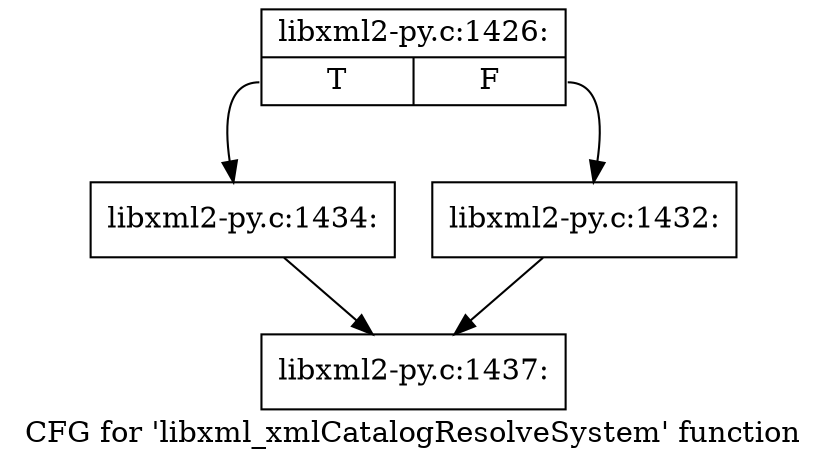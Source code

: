 digraph "CFG for 'libxml_xmlCatalogResolveSystem' function" {
	label="CFG for 'libxml_xmlCatalogResolveSystem' function";

	Node0x3d17710 [shape=record,label="{libxml2-py.c:1426:|{<s0>T|<s1>F}}"];
	Node0x3d17710:s0 -> Node0x3d1e480;
	Node0x3d17710:s1 -> Node0x3d1e430;
	Node0x3d1e430 [shape=record,label="{libxml2-py.c:1432:}"];
	Node0x3d1e430 -> Node0x3d18ca0;
	Node0x3d1e480 [shape=record,label="{libxml2-py.c:1434:}"];
	Node0x3d1e480 -> Node0x3d18ca0;
	Node0x3d18ca0 [shape=record,label="{libxml2-py.c:1437:}"];
}

